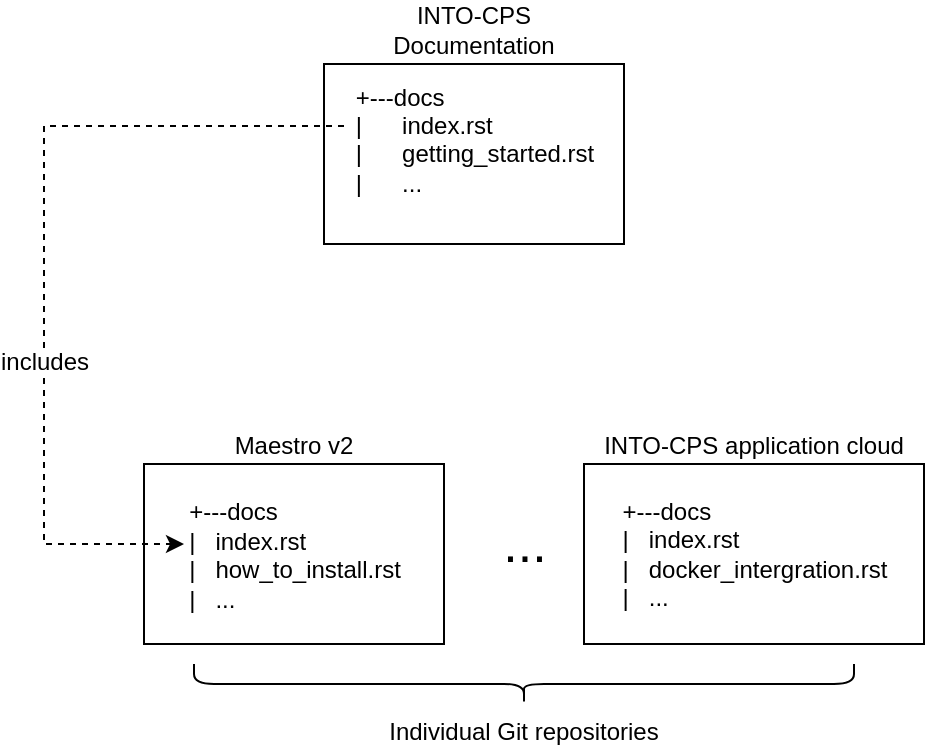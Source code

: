 <mxfile version="12.6.5" type="device"><diagram id="Krlprd-f-5EiNa89s4C7" name="Page-1"><mxGraphModel dx="1775" dy="992" grid="1" gridSize="10" guides="1" tooltips="1" connect="1" arrows="1" fold="1" page="1" pageScale="1" pageWidth="1169" pageHeight="827" math="0" shadow="0"><root><mxCell id="0"/><mxCell id="1" parent="0"/><mxCell id="bMDOkaV6oItqqMcVwA-A-3" value="&lt;font style=&quot;font-size: 26px&quot;&gt;...&lt;/font&gt;" style="text;html=1;align=center;verticalAlign=middle;resizable=0;points=[];autosize=1;" vertex="1" parent="1"><mxGeometry x="370" y="320" width="40" height="20" as="geometry"/></mxCell><mxCell id="bMDOkaV6oItqqMcVwA-A-4" value="Individual Git repositories" style="shape=curlyBracket;whiteSpace=wrap;html=1;rounded=1;direction=north;labelPosition=center;verticalLabelPosition=bottom;align=center;verticalAlign=top;" vertex="1" parent="1"><mxGeometry x="225" y="390" width="330" height="20" as="geometry"/></mxCell><mxCell id="bMDOkaV6oItqqMcVwA-A-11" value="" style="group" vertex="1" connectable="0" parent="1"><mxGeometry x="180" y="280" width="170" height="140" as="geometry"/></mxCell><mxCell id="bMDOkaV6oItqqMcVwA-A-1" value="Maestro v2" style="rounded=0;whiteSpace=wrap;html=1;labelPosition=center;verticalLabelPosition=top;align=center;verticalAlign=bottom;" vertex="1" parent="bMDOkaV6oItqqMcVwA-A-11"><mxGeometry x="20" y="10" width="150" height="90" as="geometry"/></mxCell><mxCell id="bMDOkaV6oItqqMcVwA-A-13" value="&lt;div align=&quot;justify&quot;&gt;+---docs&lt;br&gt;|&amp;nbsp;&amp;nbsp; index.rst&lt;br&gt;|&amp;nbsp;&amp;nbsp; how_to_install.rst&lt;br&gt;|&amp;nbsp;&amp;nbsp; ...&lt;br&gt;&lt;/div&gt;&lt;div align=&quot;justify&quot;&gt;&lt;br&gt;&lt;/div&gt;&lt;div align=&quot;justify&quot;&gt;&lt;br&gt;&lt;/div&gt;" style="text;html=1;align=center;verticalAlign=middle;resizable=0;points=[];autosize=1;" vertex="1" parent="bMDOkaV6oItqqMcVwA-A-11"><mxGeometry x="35" y="25" width="120" height="90" as="geometry"/></mxCell><mxCell id="bMDOkaV6oItqqMcVwA-A-14" value="&lt;div&gt;INTO-CPS&lt;/div&gt;&lt;div&gt;Documentation&lt;br&gt;&lt;/div&gt;" style="rounded=0;whiteSpace=wrap;html=1;labelPosition=center;verticalLabelPosition=top;align=center;verticalAlign=bottom;" vertex="1" parent="1"><mxGeometry x="290" y="90" width="150" height="90" as="geometry"/></mxCell><mxCell id="bMDOkaV6oItqqMcVwA-A-15" value="&lt;div align=&quot;justify&quot;&gt;+---docs&lt;br&gt;|&amp;nbsp;&amp;nbsp;&amp;nbsp;&amp;nbsp;&amp;nbsp; index.rst&lt;br&gt;|&amp;nbsp;&amp;nbsp;&amp;nbsp;&amp;nbsp;&amp;nbsp; getting_started.rst&lt;br&gt;|&amp;nbsp;&amp;nbsp;&amp;nbsp;&amp;nbsp;&amp;nbsp; ...&lt;br&gt;&lt;br&gt;&lt;/div&gt;" style="text;html=1;align=center;verticalAlign=middle;resizable=0;points=[];autosize=1;" vertex="1" parent="1"><mxGeometry x="300" y="95" width="130" height="80" as="geometry"/></mxCell><mxCell id="bMDOkaV6oItqqMcVwA-A-18" style="edgeStyle=orthogonalEdgeStyle;rounded=0;orthogonalLoop=1;jettySize=auto;html=1;dashed=1;" edge="1" parent="1" source="bMDOkaV6oItqqMcVwA-A-15"><mxGeometry relative="1" as="geometry"><mxPoint x="270" y="121" as="sourcePoint"/><mxPoint x="220" y="330" as="targetPoint"/><Array as="points"><mxPoint x="150" y="121"/><mxPoint x="150" y="330"/></Array></mxGeometry></mxCell><mxCell id="bMDOkaV6oItqqMcVwA-A-19" value="includes" style="text;html=1;align=center;verticalAlign=middle;resizable=0;points=[];labelBackgroundColor=#ffffff;" vertex="1" connectable="0" parent="bMDOkaV6oItqqMcVwA-A-18"><mxGeometry x="0.25" relative="1" as="geometry"><mxPoint as="offset"/></mxGeometry></mxCell><mxCell id="bMDOkaV6oItqqMcVwA-A-23" value="" style="group" vertex="1" connectable="0" parent="1"><mxGeometry x="420" y="290" width="170" height="90" as="geometry"/></mxCell><mxCell id="bMDOkaV6oItqqMcVwA-A-2" value="INTO-CPS application cloud" style="rounded=0;whiteSpace=wrap;html=1;labelPosition=center;verticalLabelPosition=top;align=center;verticalAlign=bottom;" vertex="1" parent="bMDOkaV6oItqqMcVwA-A-23"><mxGeometry width="170" height="90" as="geometry"/></mxCell><mxCell id="bMDOkaV6oItqqMcVwA-A-12" value="&lt;div align=&quot;justify&quot;&gt;+---docs&lt;br&gt;|&amp;nbsp;&amp;nbsp; index.rst&lt;br&gt;|&amp;nbsp;&amp;nbsp; docker_intergration.rst&lt;br&gt;|&amp;nbsp;&amp;nbsp; ...&lt;br&gt;&lt;/div&gt;" style="text;html=1;align=center;verticalAlign=middle;resizable=0;points=[];autosize=1;" vertex="1" parent="bMDOkaV6oItqqMcVwA-A-23"><mxGeometry x="15" y="15" width="140" height="60" as="geometry"/></mxCell></root></mxGraphModel></diagram></mxfile>